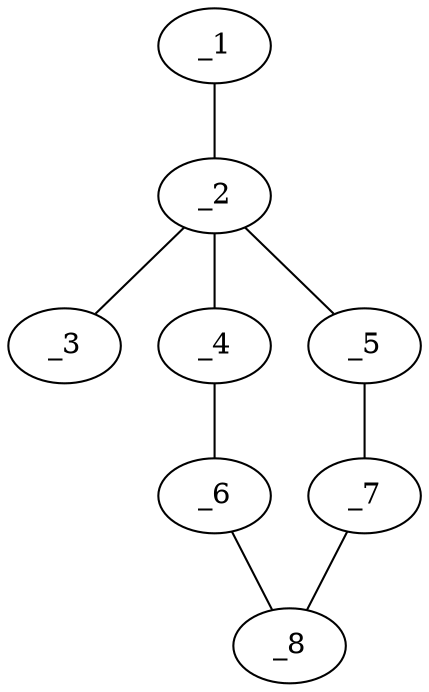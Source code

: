 graph molid73198 {
	_1	 [charge=0,
		chem=1,
		symbol="C  ",
		x="2.366",
		y="1.433"];
	_2	 [charge=1,
		chem=4,
		symbol="N  ",
		x="2.866",
		y="0.567"];
	_1 -- _2	 [valence=1];
	_3	 [charge="-1",
		chem=2,
		symbol="O  ",
		x="3.366",
		y="1.433"];
	_2 -- _3	 [valence=1];
	_4	 [charge=0,
		chem=1,
		symbol="C  ",
		x=2,
		y="0.067"];
	_2 -- _4	 [valence=1];
	_5	 [charge=0,
		chem=1,
		symbol="C  ",
		x="3.7321",
		y="0.067"];
	_2 -- _5	 [valence=1];
	_6	 [charge=0,
		chem=1,
		symbol="C  ",
		x=2,
		y="-0.933"];
	_4 -- _6	 [valence=1];
	_7	 [charge=0,
		chem=1,
		symbol="C  ",
		x="3.7321",
		y="-0.933"];
	_5 -- _7	 [valence=1];
	_8	 [charge=0,
		chem=2,
		symbol="O  ",
		x="2.866",
		y="-1.433"];
	_6 -- _8	 [valence=1];
	_7 -- _8	 [valence=1];
}
